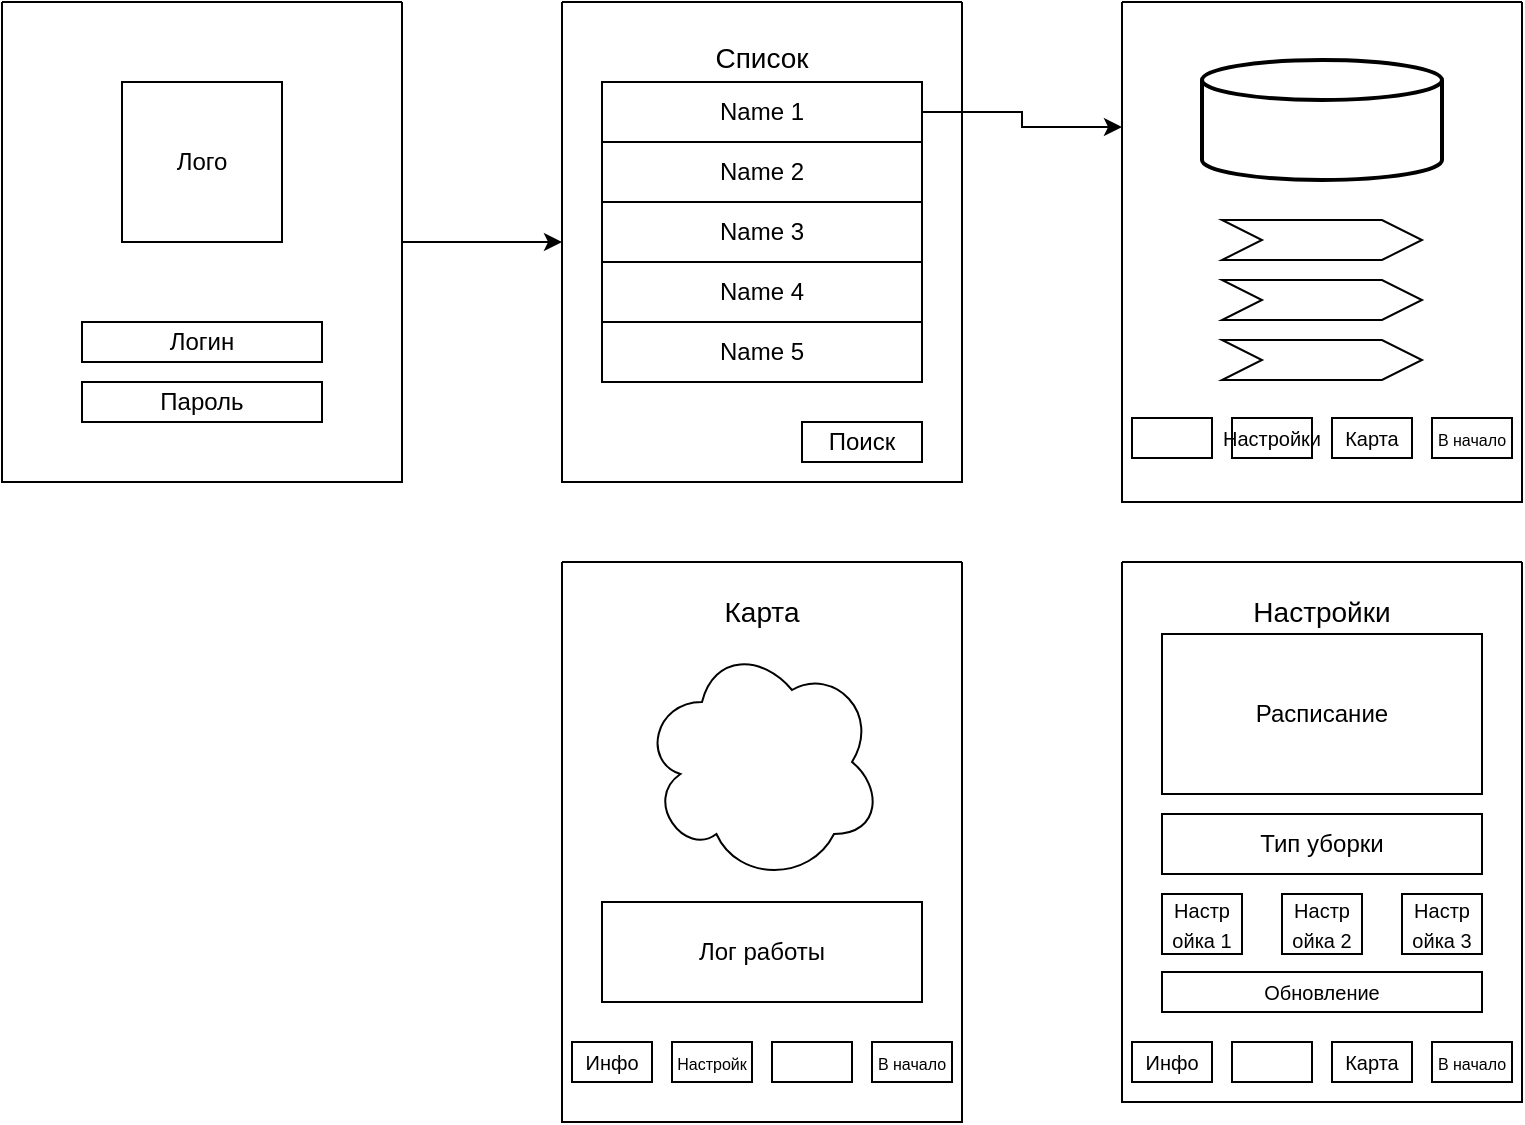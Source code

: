 <mxfile version="21.7.2" type="device">
  <diagram name="Страница — 1" id="OiYxPcFKRKW22UqCgWTK">
    <mxGraphModel dx="732" dy="472" grid="1" gridSize="10" guides="1" tooltips="1" connect="1" arrows="1" fold="1" page="1" pageScale="1" pageWidth="827" pageHeight="1169" math="0" shadow="0">
      <root>
        <mxCell id="0" />
        <mxCell id="1" parent="0" />
        <mxCell id="4vYgY-RZyXJOBgRd2di2-20" style="edgeStyle=orthogonalEdgeStyle;rounded=0;orthogonalLoop=1;jettySize=auto;html=1;exitX=1;exitY=0.5;exitDx=0;exitDy=0;entryX=0;entryY=0.5;entryDx=0;entryDy=0;" edge="1" parent="1" source="4vYgY-RZyXJOBgRd2di2-1" target="4vYgY-RZyXJOBgRd2di2-5">
          <mxGeometry relative="1" as="geometry" />
        </mxCell>
        <mxCell id="4vYgY-RZyXJOBgRd2di2-1" value="" style="swimlane;startSize=0;" vertex="1" parent="1">
          <mxGeometry x="40" y="80" width="200" height="240" as="geometry">
            <mxRectangle x="280" y="150" width="50" height="40" as="alternateBounds" />
          </mxGeometry>
        </mxCell>
        <mxCell id="4vYgY-RZyXJOBgRd2di2-2" value="Лого" style="whiteSpace=wrap;html=1;aspect=fixed;" vertex="1" parent="4vYgY-RZyXJOBgRd2di2-1">
          <mxGeometry x="60" y="40" width="80" height="80" as="geometry" />
        </mxCell>
        <mxCell id="4vYgY-RZyXJOBgRd2di2-3" value="Логин" style="rounded=0;whiteSpace=wrap;html=1;" vertex="1" parent="4vYgY-RZyXJOBgRd2di2-1">
          <mxGeometry x="40" y="160" width="120" height="20" as="geometry" />
        </mxCell>
        <mxCell id="4vYgY-RZyXJOBgRd2di2-4" value="Пароль" style="rounded=0;whiteSpace=wrap;html=1;" vertex="1" parent="4vYgY-RZyXJOBgRd2di2-1">
          <mxGeometry x="40" y="190" width="120" height="20" as="geometry" />
        </mxCell>
        <mxCell id="4vYgY-RZyXJOBgRd2di2-5" value="" style="swimlane;startSize=0;" vertex="1" parent="1">
          <mxGeometry x="320" y="80" width="200" height="240" as="geometry">
            <mxRectangle x="280" y="150" width="50" height="40" as="alternateBounds" />
          </mxGeometry>
        </mxCell>
        <mxCell id="4vYgY-RZyXJOBgRd2di2-8" value="Поиск" style="rounded=0;whiteSpace=wrap;html=1;" vertex="1" parent="4vYgY-RZyXJOBgRd2di2-5">
          <mxGeometry x="120" y="210" width="60" height="20" as="geometry" />
        </mxCell>
        <mxCell id="4vYgY-RZyXJOBgRd2di2-11" value="Name 1" style="rounded=0;whiteSpace=wrap;html=1;" vertex="1" parent="4vYgY-RZyXJOBgRd2di2-5">
          <mxGeometry x="20" y="40" width="160" height="30" as="geometry" />
        </mxCell>
        <mxCell id="4vYgY-RZyXJOBgRd2di2-14" value="Name 2" style="rounded=0;whiteSpace=wrap;html=1;" vertex="1" parent="4vYgY-RZyXJOBgRd2di2-5">
          <mxGeometry x="20" y="70" width="160" height="30" as="geometry" />
        </mxCell>
        <mxCell id="4vYgY-RZyXJOBgRd2di2-15" value="Name 3" style="rounded=0;whiteSpace=wrap;html=1;" vertex="1" parent="4vYgY-RZyXJOBgRd2di2-5">
          <mxGeometry x="20" y="100" width="160" height="30" as="geometry" />
        </mxCell>
        <mxCell id="4vYgY-RZyXJOBgRd2di2-16" value="Name 4" style="rounded=0;whiteSpace=wrap;html=1;" vertex="1" parent="4vYgY-RZyXJOBgRd2di2-5">
          <mxGeometry x="20" y="130" width="160" height="30" as="geometry" />
        </mxCell>
        <mxCell id="4vYgY-RZyXJOBgRd2di2-18" value="Name 5" style="rounded=0;whiteSpace=wrap;html=1;" vertex="1" parent="4vYgY-RZyXJOBgRd2di2-5">
          <mxGeometry x="20" y="160" width="160" height="30" as="geometry" />
        </mxCell>
        <mxCell id="4vYgY-RZyXJOBgRd2di2-19" value="&lt;font style=&quot;font-size: 14px;&quot;&gt;Список&lt;/font&gt;" style="text;html=1;strokeColor=none;fillColor=none;align=center;verticalAlign=middle;whiteSpace=wrap;rounded=0;" vertex="1" parent="4vYgY-RZyXJOBgRd2di2-5">
          <mxGeometry x="70" y="13" width="60" height="30" as="geometry" />
        </mxCell>
        <mxCell id="4vYgY-RZyXJOBgRd2di2-21" value="" style="swimlane;startSize=0;" vertex="1" parent="1">
          <mxGeometry x="600" y="80" width="200" height="250" as="geometry">
            <mxRectangle x="280" y="150" width="50" height="40" as="alternateBounds" />
          </mxGeometry>
        </mxCell>
        <mxCell id="4vYgY-RZyXJOBgRd2di2-50" value="" style="strokeWidth=2;html=1;shape=mxgraph.flowchart.database;whiteSpace=wrap;" vertex="1" parent="4vYgY-RZyXJOBgRd2di2-21">
          <mxGeometry x="40" y="29" width="120" height="60" as="geometry" />
        </mxCell>
        <mxCell id="4vYgY-RZyXJOBgRd2di2-54" value="" style="shape=step;perimeter=stepPerimeter;fixedSize=1;points=[];whiteSpace=wrap;html=1;" vertex="1" parent="4vYgY-RZyXJOBgRd2di2-21">
          <mxGeometry x="50" y="109" width="100" height="20" as="geometry" />
        </mxCell>
        <mxCell id="4vYgY-RZyXJOBgRd2di2-59" value="" style="shape=step;perimeter=stepPerimeter;fixedSize=1;points=[];whiteSpace=wrap;html=1;" vertex="1" parent="4vYgY-RZyXJOBgRd2di2-21">
          <mxGeometry x="50" y="139" width="100" height="20" as="geometry" />
        </mxCell>
        <mxCell id="4vYgY-RZyXJOBgRd2di2-60" value="" style="shape=step;perimeter=stepPerimeter;fixedSize=1;points=[];whiteSpace=wrap;html=1;" vertex="1" parent="4vYgY-RZyXJOBgRd2di2-21">
          <mxGeometry x="50" y="169" width="100" height="20" as="geometry" />
        </mxCell>
        <mxCell id="4vYgY-RZyXJOBgRd2di2-63" value="" style="rounded=0;whiteSpace=wrap;html=1;" vertex="1" parent="4vYgY-RZyXJOBgRd2di2-21">
          <mxGeometry x="5" y="208" width="40" height="20" as="geometry" />
        </mxCell>
        <mxCell id="4vYgY-RZyXJOBgRd2di2-68" value="&lt;font style=&quot;font-size: 10px;&quot;&gt;Карта&lt;/font&gt;" style="rounded=0;whiteSpace=wrap;html=1;" vertex="1" parent="4vYgY-RZyXJOBgRd2di2-21">
          <mxGeometry x="105" y="208" width="40" height="20" as="geometry" />
        </mxCell>
        <mxCell id="4vYgY-RZyXJOBgRd2di2-75" value="&lt;font style=&quot;font-size: 10px;&quot;&gt;Настройки&lt;/font&gt;" style="rounded=0;whiteSpace=wrap;html=1;" vertex="1" parent="4vYgY-RZyXJOBgRd2di2-21">
          <mxGeometry x="55" y="208" width="40" height="20" as="geometry" />
        </mxCell>
        <mxCell id="4vYgY-RZyXJOBgRd2di2-76" value="&lt;font style=&quot;font-size: 8px;&quot;&gt;В начало&lt;/font&gt;" style="rounded=0;whiteSpace=wrap;html=1;" vertex="1" parent="4vYgY-RZyXJOBgRd2di2-21">
          <mxGeometry x="155" y="208" width="40" height="20" as="geometry" />
        </mxCell>
        <mxCell id="4vYgY-RZyXJOBgRd2di2-29" value="" style="swimlane;startSize=0;" vertex="1" parent="1">
          <mxGeometry x="600" y="360" width="200" height="270" as="geometry">
            <mxRectangle x="280" y="150" width="50" height="40" as="alternateBounds" />
          </mxGeometry>
        </mxCell>
        <mxCell id="4vYgY-RZyXJOBgRd2di2-36" value="&lt;font style=&quot;font-size: 14px;&quot;&gt;Настройки&lt;/font&gt;" style="text;html=1;strokeColor=none;fillColor=none;align=center;verticalAlign=middle;whiteSpace=wrap;rounded=0;" vertex="1" parent="4vYgY-RZyXJOBgRd2di2-29">
          <mxGeometry x="70" y="10" width="60" height="30" as="geometry" />
        </mxCell>
        <mxCell id="4vYgY-RZyXJOBgRd2di2-41" value="Расписание" style="rounded=0;whiteSpace=wrap;html=1;" vertex="1" parent="4vYgY-RZyXJOBgRd2di2-29">
          <mxGeometry x="20" y="36" width="160" height="80" as="geometry" />
        </mxCell>
        <mxCell id="4vYgY-RZyXJOBgRd2di2-42" value="Тип уборки" style="rounded=0;whiteSpace=wrap;html=1;" vertex="1" parent="4vYgY-RZyXJOBgRd2di2-29">
          <mxGeometry x="20" y="126" width="160" height="30" as="geometry" />
        </mxCell>
        <mxCell id="4vYgY-RZyXJOBgRd2di2-43" value="&lt;font style=&quot;font-size: 10px;&quot;&gt;Настр&lt;br&gt;ойка 1&lt;/font&gt;" style="rounded=0;whiteSpace=wrap;html=1;align=center;" vertex="1" parent="4vYgY-RZyXJOBgRd2di2-29">
          <mxGeometry x="20" y="166" width="40" height="30" as="geometry" />
        </mxCell>
        <mxCell id="4vYgY-RZyXJOBgRd2di2-44" value="&lt;font style=&quot;font-size: 10px;&quot;&gt;Настр&lt;br&gt;ойка 2&lt;/font&gt;" style="rounded=0;whiteSpace=wrap;html=1;align=center;" vertex="1" parent="4vYgY-RZyXJOBgRd2di2-29">
          <mxGeometry x="80" y="166" width="40" height="30" as="geometry" />
        </mxCell>
        <mxCell id="4vYgY-RZyXJOBgRd2di2-48" value="&lt;font style=&quot;font-size: 10px;&quot;&gt;Настр&lt;br&gt;ойка 3&lt;/font&gt;" style="rounded=0;whiteSpace=wrap;html=1;align=center;" vertex="1" parent="4vYgY-RZyXJOBgRd2di2-29">
          <mxGeometry x="140" y="166" width="40" height="30" as="geometry" />
        </mxCell>
        <mxCell id="4vYgY-RZyXJOBgRd2di2-49" value="&lt;span style=&quot;font-size: 10px;&quot;&gt;Обновление&lt;/span&gt;" style="rounded=0;whiteSpace=wrap;html=1;align=center;" vertex="1" parent="4vYgY-RZyXJOBgRd2di2-29">
          <mxGeometry x="20" y="205" width="160" height="20" as="geometry" />
        </mxCell>
        <mxCell id="4vYgY-RZyXJOBgRd2di2-77" value="&lt;font style=&quot;font-size: 10px;&quot;&gt;Инфо&lt;/font&gt;" style="rounded=0;whiteSpace=wrap;html=1;" vertex="1" parent="4vYgY-RZyXJOBgRd2di2-29">
          <mxGeometry x="5" y="240" width="40" height="20" as="geometry" />
        </mxCell>
        <mxCell id="4vYgY-RZyXJOBgRd2di2-78" value="" style="rounded=0;whiteSpace=wrap;html=1;" vertex="1" parent="4vYgY-RZyXJOBgRd2di2-29">
          <mxGeometry x="55" y="240" width="40" height="20" as="geometry" />
        </mxCell>
        <mxCell id="4vYgY-RZyXJOBgRd2di2-79" value="&lt;font style=&quot;font-size: 10px;&quot;&gt;Карта&lt;/font&gt;" style="rounded=0;whiteSpace=wrap;html=1;" vertex="1" parent="4vYgY-RZyXJOBgRd2di2-29">
          <mxGeometry x="105" y="240" width="40" height="20" as="geometry" />
        </mxCell>
        <mxCell id="4vYgY-RZyXJOBgRd2di2-80" value="&lt;font style=&quot;font-size: 8px;&quot;&gt;В начало&lt;/font&gt;" style="rounded=0;whiteSpace=wrap;html=1;" vertex="1" parent="4vYgY-RZyXJOBgRd2di2-29">
          <mxGeometry x="155" y="240" width="40" height="20" as="geometry" />
        </mxCell>
        <mxCell id="4vYgY-RZyXJOBgRd2di2-37" value="" style="swimlane;startSize=0;" vertex="1" parent="1">
          <mxGeometry x="320" y="360" width="200" height="280" as="geometry">
            <mxRectangle x="280" y="150" width="50" height="40" as="alternateBounds" />
          </mxGeometry>
        </mxCell>
        <mxCell id="4vYgY-RZyXJOBgRd2di2-39" value="&lt;font style=&quot;font-size: 14px;&quot;&gt;Карта&lt;/font&gt;" style="text;html=1;strokeColor=none;fillColor=none;align=center;verticalAlign=middle;whiteSpace=wrap;rounded=0;" vertex="1" parent="4vYgY-RZyXJOBgRd2di2-37">
          <mxGeometry x="70" y="10" width="60" height="30" as="geometry" />
        </mxCell>
        <mxCell id="4vYgY-RZyXJOBgRd2di2-40" value="" style="ellipse;shape=cloud;whiteSpace=wrap;html=1;" vertex="1" parent="4vYgY-RZyXJOBgRd2di2-37">
          <mxGeometry x="40" y="40" width="120" height="120" as="geometry" />
        </mxCell>
        <mxCell id="4vYgY-RZyXJOBgRd2di2-81" value="&lt;font style=&quot;font-size: 10px;&quot;&gt;Инфо&lt;/font&gt;" style="rounded=0;whiteSpace=wrap;html=1;" vertex="1" parent="4vYgY-RZyXJOBgRd2di2-37">
          <mxGeometry x="5" y="240" width="40" height="20" as="geometry" />
        </mxCell>
        <mxCell id="4vYgY-RZyXJOBgRd2di2-82" value="&lt;font style=&quot;font-size: 8px;&quot;&gt;Настройк&lt;/font&gt;" style="rounded=0;whiteSpace=wrap;html=1;" vertex="1" parent="4vYgY-RZyXJOBgRd2di2-37">
          <mxGeometry x="55" y="240" width="40" height="20" as="geometry" />
        </mxCell>
        <mxCell id="4vYgY-RZyXJOBgRd2di2-83" value="" style="rounded=0;whiteSpace=wrap;html=1;" vertex="1" parent="4vYgY-RZyXJOBgRd2di2-37">
          <mxGeometry x="105" y="240" width="40" height="20" as="geometry" />
        </mxCell>
        <mxCell id="4vYgY-RZyXJOBgRd2di2-84" value="&lt;font style=&quot;font-size: 8px;&quot;&gt;В начало&lt;/font&gt;" style="rounded=0;whiteSpace=wrap;html=1;" vertex="1" parent="4vYgY-RZyXJOBgRd2di2-37">
          <mxGeometry x="155" y="240" width="40" height="20" as="geometry" />
        </mxCell>
        <mxCell id="4vYgY-RZyXJOBgRd2di2-85" value="Лог работы" style="rounded=0;whiteSpace=wrap;html=1;" vertex="1" parent="4vYgY-RZyXJOBgRd2di2-37">
          <mxGeometry x="20" y="170" width="160" height="50" as="geometry" />
        </mxCell>
        <mxCell id="4vYgY-RZyXJOBgRd2di2-61" style="edgeStyle=orthogonalEdgeStyle;rounded=0;orthogonalLoop=1;jettySize=auto;html=1;exitX=1;exitY=0.5;exitDx=0;exitDy=0;entryX=0;entryY=0.25;entryDx=0;entryDy=0;" edge="1" parent="1" source="4vYgY-RZyXJOBgRd2di2-11" target="4vYgY-RZyXJOBgRd2di2-21">
          <mxGeometry relative="1" as="geometry" />
        </mxCell>
      </root>
    </mxGraphModel>
  </diagram>
</mxfile>
